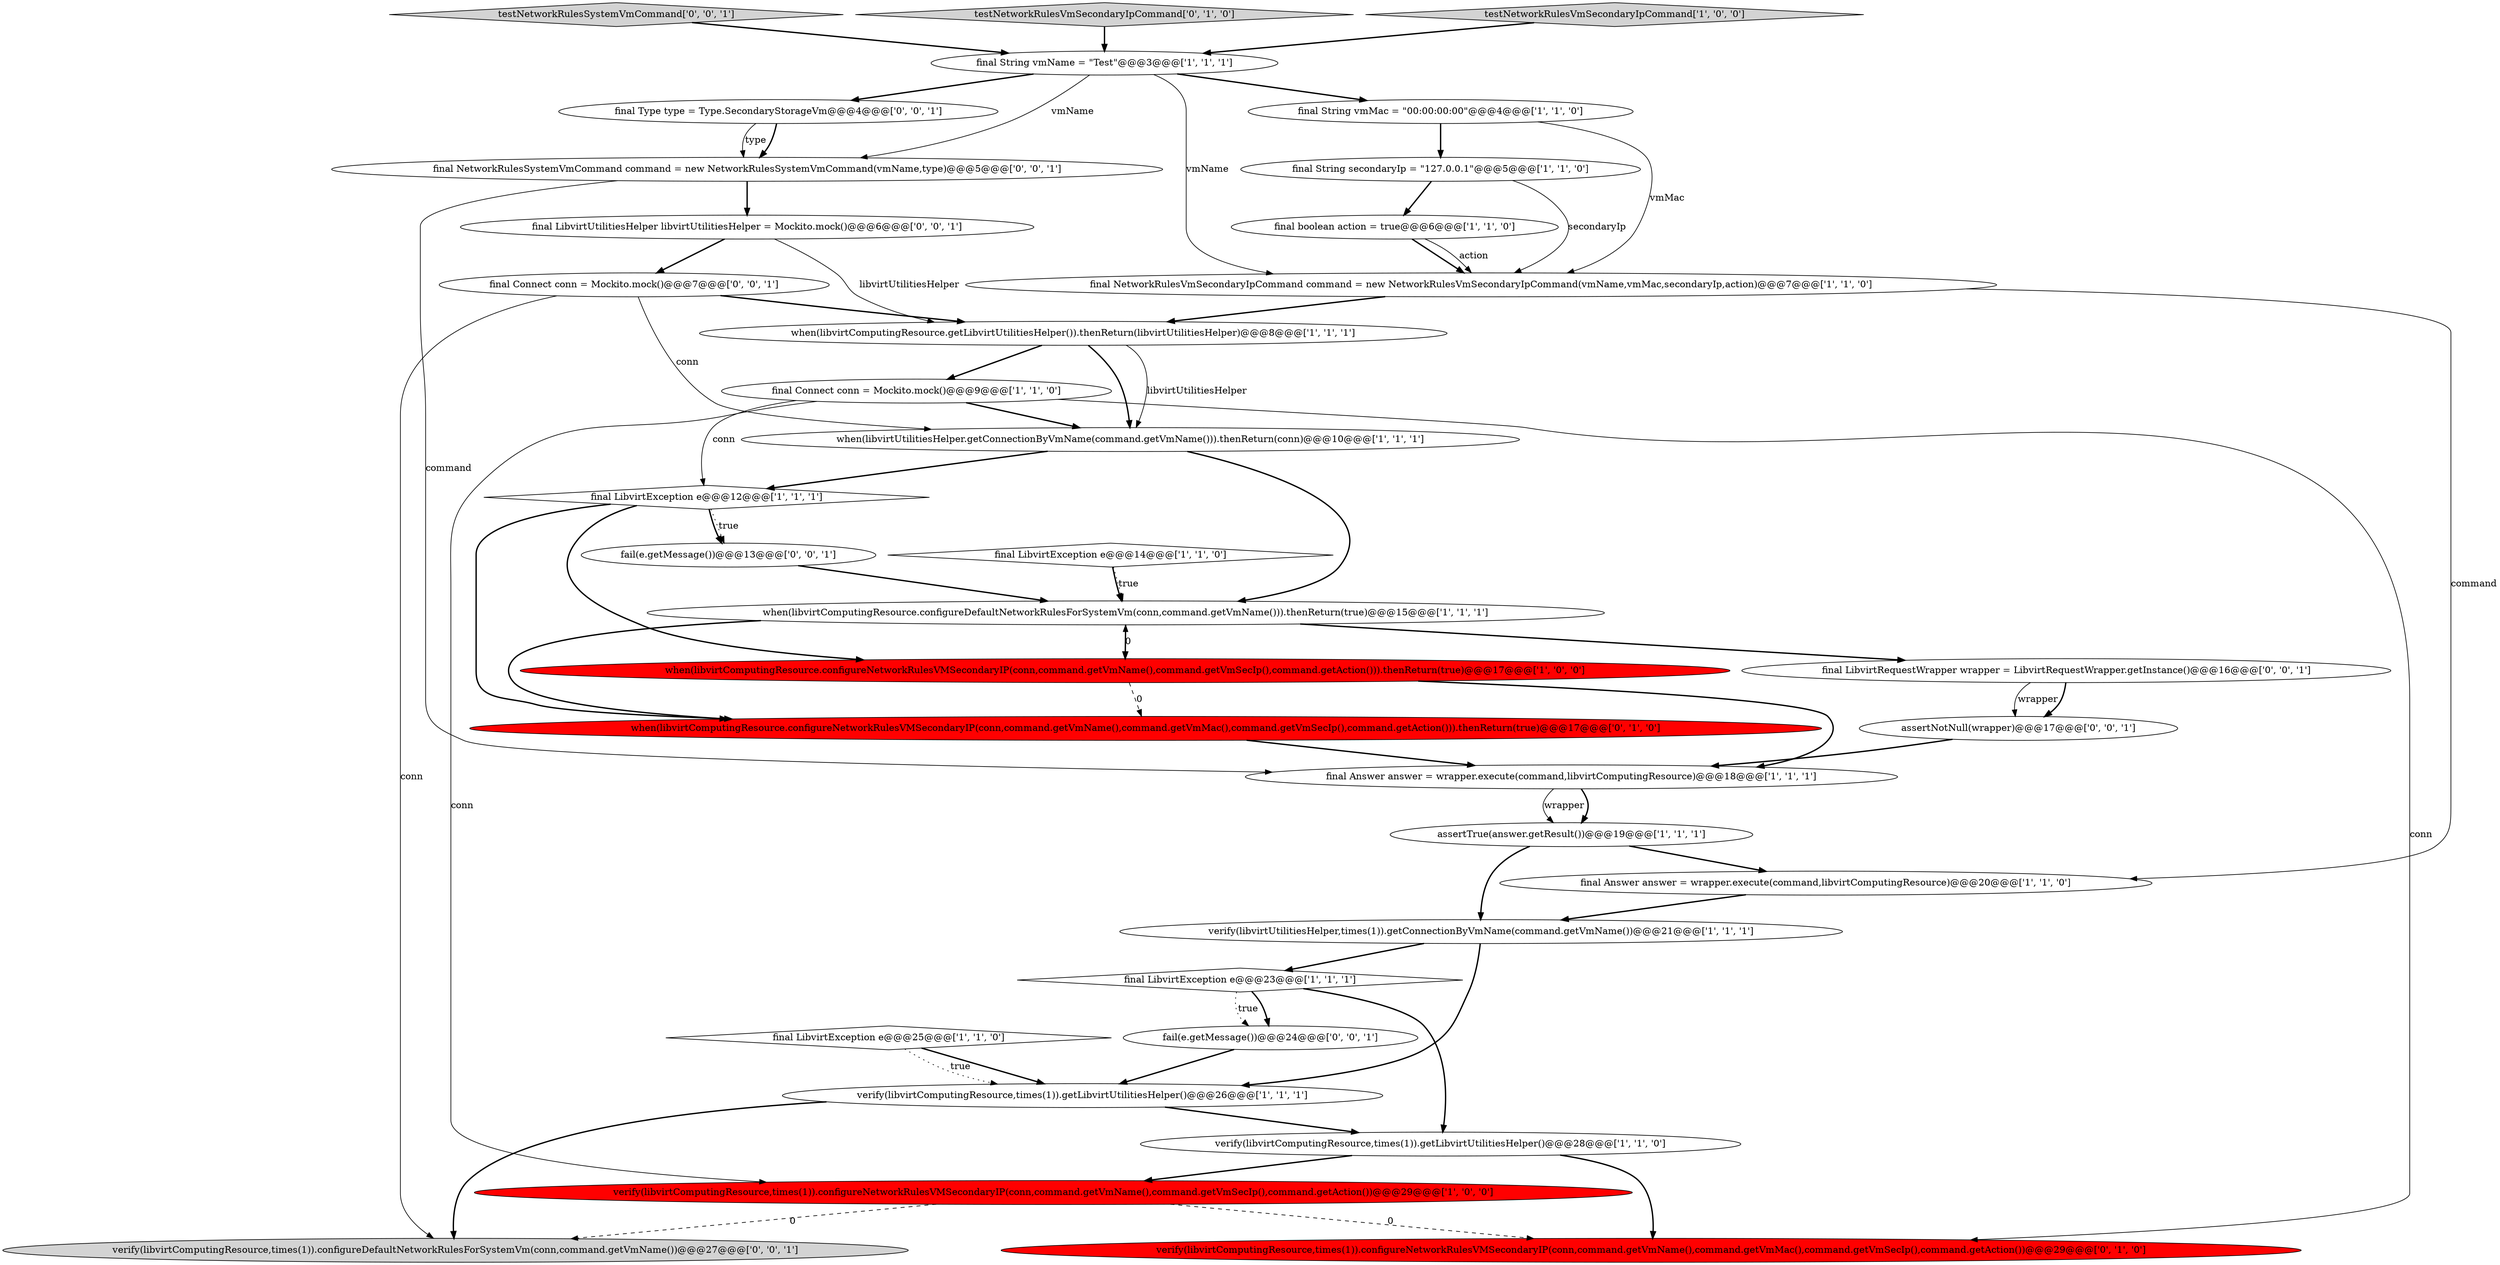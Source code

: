 digraph {
8 [style = filled, label = "final NetworkRulesVmSecondaryIpCommand command = new NetworkRulesVmSecondaryIpCommand(vmName,vmMac,secondaryIp,action)@@@7@@@['1', '1', '0']", fillcolor = white, shape = ellipse image = "AAA0AAABBB1BBB"];
24 [style = filled, label = "verify(libvirtComputingResource,times(1)).configureNetworkRulesVMSecondaryIP(conn,command.getVmName(),command.getVmMac(),command.getVmSecIp(),command.getAction())@@@29@@@['0', '1', '0']", fillcolor = red, shape = ellipse image = "AAA1AAABBB2BBB"];
2 [style = filled, label = "final Connect conn = Mockito.mock()@@@9@@@['1', '1', '0']", fillcolor = white, shape = ellipse image = "AAA0AAABBB1BBB"];
15 [style = filled, label = "when(libvirtComputingResource.configureNetworkRulesVMSecondaryIP(conn,command.getVmName(),command.getVmSecIp(),command.getAction())).thenReturn(true)@@@17@@@['1', '0', '0']", fillcolor = red, shape = ellipse image = "AAA1AAABBB1BBB"];
27 [style = filled, label = "fail(e.getMessage())@@@24@@@['0', '0', '1']", fillcolor = white, shape = ellipse image = "AAA0AAABBB3BBB"];
14 [style = filled, label = "final String secondaryIp = \"127.0.0.1\"@@@5@@@['1', '1', '0']", fillcolor = white, shape = ellipse image = "AAA0AAABBB1BBB"];
23 [style = filled, label = "when(libvirtComputingResource.configureNetworkRulesVMSecondaryIP(conn,command.getVmName(),command.getVmMac(),command.getVmSecIp(),command.getAction())).thenReturn(true)@@@17@@@['0', '1', '0']", fillcolor = red, shape = ellipse image = "AAA1AAABBB2BBB"];
25 [style = filled, label = "final LibvirtUtilitiesHelper libvirtUtilitiesHelper = Mockito.mock()@@@6@@@['0', '0', '1']", fillcolor = white, shape = ellipse image = "AAA0AAABBB3BBB"];
1 [style = filled, label = "final boolean action = true@@@6@@@['1', '1', '0']", fillcolor = white, shape = ellipse image = "AAA0AAABBB1BBB"];
29 [style = filled, label = "testNetworkRulesSystemVmCommand['0', '0', '1']", fillcolor = lightgray, shape = diamond image = "AAA0AAABBB3BBB"];
18 [style = filled, label = "final String vmName = \"Test\"@@@3@@@['1', '1', '1']", fillcolor = white, shape = ellipse image = "AAA0AAABBB1BBB"];
5 [style = filled, label = "when(libvirtComputingResource.configureDefaultNetworkRulesForSystemVm(conn,command.getVmName())).thenReturn(true)@@@15@@@['1', '1', '1']", fillcolor = white, shape = ellipse image = "AAA0AAABBB1BBB"];
13 [style = filled, label = "when(libvirtUtilitiesHelper.getConnectionByVmName(command.getVmName())).thenReturn(conn)@@@10@@@['1', '1', '1']", fillcolor = white, shape = ellipse image = "AAA0AAABBB1BBB"];
22 [style = filled, label = "testNetworkRulesVmSecondaryIpCommand['0', '1', '0']", fillcolor = lightgray, shape = diamond image = "AAA0AAABBB2BBB"];
11 [style = filled, label = "final LibvirtException e@@@25@@@['1', '1', '0']", fillcolor = white, shape = diamond image = "AAA0AAABBB1BBB"];
4 [style = filled, label = "testNetworkRulesVmSecondaryIpCommand['1', '0', '0']", fillcolor = lightgray, shape = diamond image = "AAA0AAABBB1BBB"];
33 [style = filled, label = "final Connect conn = Mockito.mock()@@@7@@@['0', '0', '1']", fillcolor = white, shape = ellipse image = "AAA0AAABBB3BBB"];
19 [style = filled, label = "verify(libvirtUtilitiesHelper,times(1)).getConnectionByVmName(command.getVmName())@@@21@@@['1', '1', '1']", fillcolor = white, shape = ellipse image = "AAA0AAABBB1BBB"];
28 [style = filled, label = "fail(e.getMessage())@@@13@@@['0', '0', '1']", fillcolor = white, shape = ellipse image = "AAA0AAABBB3BBB"];
12 [style = filled, label = "when(libvirtComputingResource.getLibvirtUtilitiesHelper()).thenReturn(libvirtUtilitiesHelper)@@@8@@@['1', '1', '1']", fillcolor = white, shape = ellipse image = "AAA0AAABBB1BBB"];
21 [style = filled, label = "final LibvirtException e@@@12@@@['1', '1', '1']", fillcolor = white, shape = diamond image = "AAA0AAABBB1BBB"];
6 [style = filled, label = "assertTrue(answer.getResult())@@@19@@@['1', '1', '1']", fillcolor = white, shape = ellipse image = "AAA0AAABBB1BBB"];
17 [style = filled, label = "final Answer answer = wrapper.execute(command,libvirtComputingResource)@@@18@@@['1', '1', '1']", fillcolor = white, shape = ellipse image = "AAA0AAABBB1BBB"];
34 [style = filled, label = "final NetworkRulesSystemVmCommand command = new NetworkRulesSystemVmCommand(vmName,type)@@@5@@@['0', '0', '1']", fillcolor = white, shape = ellipse image = "AAA0AAABBB3BBB"];
7 [style = filled, label = "final LibvirtException e@@@14@@@['1', '1', '0']", fillcolor = white, shape = diamond image = "AAA0AAABBB1BBB"];
0 [style = filled, label = "verify(libvirtComputingResource,times(1)).getLibvirtUtilitiesHelper()@@@28@@@['1', '1', '0']", fillcolor = white, shape = ellipse image = "AAA0AAABBB1BBB"];
10 [style = filled, label = "final LibvirtException e@@@23@@@['1', '1', '1']", fillcolor = white, shape = diamond image = "AAA0AAABBB1BBB"];
31 [style = filled, label = "final Type type = Type.SecondaryStorageVm@@@4@@@['0', '0', '1']", fillcolor = white, shape = ellipse image = "AAA0AAABBB3BBB"];
32 [style = filled, label = "verify(libvirtComputingResource,times(1)).configureDefaultNetworkRulesForSystemVm(conn,command.getVmName())@@@27@@@['0', '0', '1']", fillcolor = lightgray, shape = ellipse image = "AAA0AAABBB3BBB"];
3 [style = filled, label = "verify(libvirtComputingResource,times(1)).getLibvirtUtilitiesHelper()@@@26@@@['1', '1', '1']", fillcolor = white, shape = ellipse image = "AAA0AAABBB1BBB"];
9 [style = filled, label = "final Answer answer = wrapper.execute(command,libvirtComputingResource)@@@20@@@['1', '1', '0']", fillcolor = white, shape = ellipse image = "AAA0AAABBB1BBB"];
30 [style = filled, label = "assertNotNull(wrapper)@@@17@@@['0', '0', '1']", fillcolor = white, shape = ellipse image = "AAA0AAABBB3BBB"];
26 [style = filled, label = "final LibvirtRequestWrapper wrapper = LibvirtRequestWrapper.getInstance()@@@16@@@['0', '0', '1']", fillcolor = white, shape = ellipse image = "AAA0AAABBB3BBB"];
16 [style = filled, label = "final String vmMac = \"00:00:00:00\"@@@4@@@['1', '1', '0']", fillcolor = white, shape = ellipse image = "AAA0AAABBB1BBB"];
20 [style = filled, label = "verify(libvirtComputingResource,times(1)).configureNetworkRulesVMSecondaryIP(conn,command.getVmName(),command.getVmSecIp(),command.getAction())@@@29@@@['1', '0', '0']", fillcolor = red, shape = ellipse image = "AAA1AAABBB1BBB"];
18->31 [style = bold, label=""];
16->8 [style = solid, label="vmMac"];
33->13 [style = solid, label="conn"];
34->25 [style = bold, label=""];
28->5 [style = bold, label=""];
1->8 [style = bold, label=""];
30->17 [style = bold, label=""];
26->30 [style = solid, label="wrapper"];
14->8 [style = solid, label="secondaryIp"];
25->33 [style = bold, label=""];
5->23 [style = bold, label=""];
15->23 [style = dashed, label="0"];
17->6 [style = bold, label=""];
10->27 [style = bold, label=""];
21->15 [style = bold, label=""];
27->3 [style = bold, label=""];
5->26 [style = bold, label=""];
2->24 [style = solid, label="conn"];
5->15 [style = bold, label=""];
19->10 [style = bold, label=""];
4->18 [style = bold, label=""];
6->19 [style = bold, label=""];
33->12 [style = bold, label=""];
18->8 [style = solid, label="vmName"];
21->28 [style = dotted, label="true"];
15->5 [style = dashed, label="0"];
3->0 [style = bold, label=""];
14->1 [style = bold, label=""];
31->34 [style = bold, label=""];
21->28 [style = bold, label=""];
2->13 [style = bold, label=""];
26->30 [style = bold, label=""];
29->18 [style = bold, label=""];
12->13 [style = solid, label="libvirtUtilitiesHelper"];
2->20 [style = solid, label="conn"];
33->32 [style = solid, label="conn"];
12->13 [style = bold, label=""];
7->5 [style = dotted, label="true"];
12->2 [style = bold, label=""];
7->5 [style = bold, label=""];
15->17 [style = bold, label=""];
22->18 [style = bold, label=""];
1->8 [style = solid, label="action"];
2->21 [style = solid, label="conn"];
25->12 [style = solid, label="libvirtUtilitiesHelper"];
11->3 [style = bold, label=""];
20->24 [style = dashed, label="0"];
8->9 [style = solid, label="command"];
0->24 [style = bold, label=""];
18->34 [style = solid, label="vmName"];
10->0 [style = bold, label=""];
13->5 [style = bold, label=""];
9->19 [style = bold, label=""];
16->14 [style = bold, label=""];
23->17 [style = bold, label=""];
0->20 [style = bold, label=""];
10->27 [style = dotted, label="true"];
20->32 [style = dashed, label="0"];
6->9 [style = bold, label=""];
17->6 [style = solid, label="wrapper"];
3->32 [style = bold, label=""];
13->21 [style = bold, label=""];
31->34 [style = solid, label="type"];
34->17 [style = solid, label="command"];
11->3 [style = dotted, label="true"];
19->3 [style = bold, label=""];
8->12 [style = bold, label=""];
21->23 [style = bold, label=""];
18->16 [style = bold, label=""];
}
